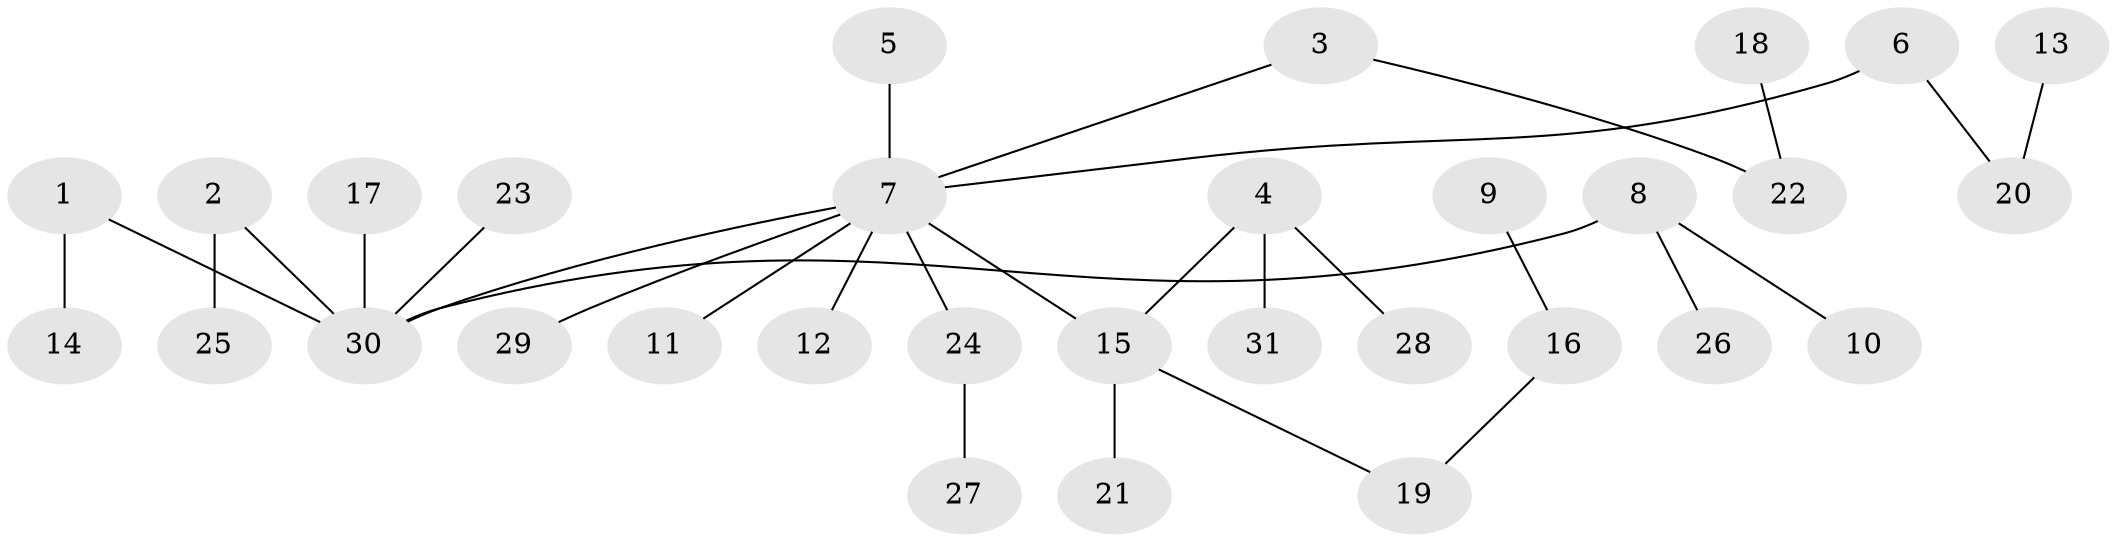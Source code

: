 // original degree distribution, {11: 0.016129032258064516, 6: 0.016129032258064516, 8: 0.016129032258064516, 5: 0.016129032258064516, 3: 0.1774193548387097, 2: 0.1935483870967742, 1: 0.5645161290322581}
// Generated by graph-tools (version 1.1) at 2025/37/03/04/25 23:37:27]
// undirected, 31 vertices, 30 edges
graph export_dot {
  node [color=gray90,style=filled];
  1;
  2;
  3;
  4;
  5;
  6;
  7;
  8;
  9;
  10;
  11;
  12;
  13;
  14;
  15;
  16;
  17;
  18;
  19;
  20;
  21;
  22;
  23;
  24;
  25;
  26;
  27;
  28;
  29;
  30;
  31;
  1 -- 14 [weight=1.0];
  1 -- 30 [weight=1.0];
  2 -- 25 [weight=1.0];
  2 -- 30 [weight=1.0];
  3 -- 7 [weight=1.0];
  3 -- 22 [weight=1.0];
  4 -- 15 [weight=1.0];
  4 -- 28 [weight=1.0];
  4 -- 31 [weight=1.0];
  5 -- 7 [weight=1.0];
  6 -- 7 [weight=1.0];
  6 -- 20 [weight=1.0];
  7 -- 11 [weight=1.0];
  7 -- 12 [weight=1.0];
  7 -- 15 [weight=1.0];
  7 -- 24 [weight=1.0];
  7 -- 29 [weight=1.0];
  7 -- 30 [weight=1.0];
  8 -- 10 [weight=1.0];
  8 -- 26 [weight=1.0];
  8 -- 30 [weight=1.0];
  9 -- 16 [weight=1.0];
  13 -- 20 [weight=1.0];
  15 -- 19 [weight=1.0];
  15 -- 21 [weight=1.0];
  16 -- 19 [weight=1.0];
  17 -- 30 [weight=1.0];
  18 -- 22 [weight=1.0];
  23 -- 30 [weight=1.0];
  24 -- 27 [weight=1.0];
}
